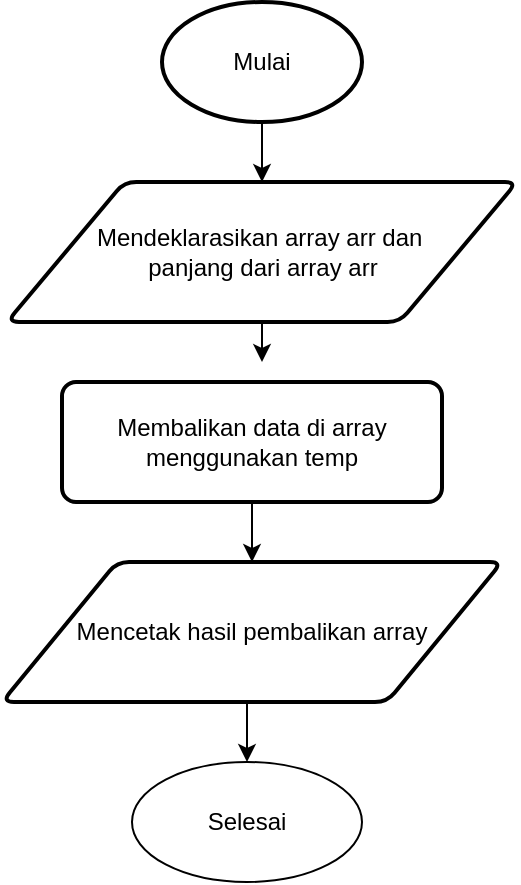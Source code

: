 <mxfile version="26.0.16">
  <diagram name="Halaman-1" id="xo8CmcclQ7L_Nryy-OGh">
    <mxGraphModel dx="1434" dy="784" grid="1" gridSize="10" guides="1" tooltips="1" connect="1" arrows="1" fold="1" page="1" pageScale="1" pageWidth="827" pageHeight="1169" math="0" shadow="0">
      <root>
        <mxCell id="0" />
        <mxCell id="1" parent="0" />
        <mxCell id="6Z9RD0ILjchvAD5ngvGT-6" style="edgeStyle=orthogonalEdgeStyle;rounded=0;orthogonalLoop=1;jettySize=auto;html=1;exitX=0.5;exitY=1;exitDx=0;exitDy=0;exitPerimeter=0;entryX=0.5;entryY=0;entryDx=0;entryDy=0;" edge="1" parent="1" source="6Z9RD0ILjchvAD5ngvGT-1" target="6Z9RD0ILjchvAD5ngvGT-2">
          <mxGeometry relative="1" as="geometry" />
        </mxCell>
        <mxCell id="6Z9RD0ILjchvAD5ngvGT-1" value="Mulai" style="strokeWidth=2;html=1;shape=mxgraph.flowchart.start_1;whiteSpace=wrap;" vertex="1" parent="1">
          <mxGeometry x="390" y="80" width="100" height="60" as="geometry" />
        </mxCell>
        <mxCell id="6Z9RD0ILjchvAD5ngvGT-7" style="edgeStyle=orthogonalEdgeStyle;rounded=0;orthogonalLoop=1;jettySize=auto;html=1;exitX=0.5;exitY=1;exitDx=0;exitDy=0;" edge="1" parent="1" source="6Z9RD0ILjchvAD5ngvGT-2">
          <mxGeometry relative="1" as="geometry">
            <mxPoint x="440" y="260" as="targetPoint" />
          </mxGeometry>
        </mxCell>
        <mxCell id="6Z9RD0ILjchvAD5ngvGT-2" value="Mendeklarasikan array arr dan&amp;nbsp;&lt;div&gt;panjang dari array arr&lt;/div&gt;" style="shape=parallelogram;html=1;strokeWidth=2;perimeter=parallelogramPerimeter;whiteSpace=wrap;rounded=1;arcSize=12;size=0.23;align=center;" vertex="1" parent="1">
          <mxGeometry x="312.5" y="170" width="255" height="70" as="geometry" />
        </mxCell>
        <mxCell id="6Z9RD0ILjchvAD5ngvGT-8" style="edgeStyle=orthogonalEdgeStyle;rounded=0;orthogonalLoop=1;jettySize=auto;html=1;exitX=0.5;exitY=1;exitDx=0;exitDy=0;entryX=0.5;entryY=0;entryDx=0;entryDy=0;" edge="1" parent="1" source="6Z9RD0ILjchvAD5ngvGT-3" target="6Z9RD0ILjchvAD5ngvGT-4">
          <mxGeometry relative="1" as="geometry" />
        </mxCell>
        <mxCell id="6Z9RD0ILjchvAD5ngvGT-3" value="Membalikan data di array menggunakan temp" style="rounded=1;whiteSpace=wrap;html=1;absoluteArcSize=1;arcSize=14;strokeWidth=2;" vertex="1" parent="1">
          <mxGeometry x="340" y="270" width="190" height="60" as="geometry" />
        </mxCell>
        <mxCell id="6Z9RD0ILjchvAD5ngvGT-9" style="edgeStyle=orthogonalEdgeStyle;rounded=0;orthogonalLoop=1;jettySize=auto;html=1;exitX=0.5;exitY=1;exitDx=0;exitDy=0;entryX=0.5;entryY=0;entryDx=0;entryDy=0;" edge="1" parent="1" source="6Z9RD0ILjchvAD5ngvGT-4" target="6Z9RD0ILjchvAD5ngvGT-5">
          <mxGeometry relative="1" as="geometry" />
        </mxCell>
        <mxCell id="6Z9RD0ILjchvAD5ngvGT-4" value="Mencetak hasil pembalikan array" style="shape=parallelogram;html=1;strokeWidth=2;perimeter=parallelogramPerimeter;whiteSpace=wrap;rounded=1;arcSize=12;size=0.23;" vertex="1" parent="1">
          <mxGeometry x="310" y="360" width="250" height="70" as="geometry" />
        </mxCell>
        <mxCell id="6Z9RD0ILjchvAD5ngvGT-5" value="Selesai" style="ellipse;whiteSpace=wrap;html=1;" vertex="1" parent="1">
          <mxGeometry x="375" y="460" width="115" height="60" as="geometry" />
        </mxCell>
      </root>
    </mxGraphModel>
  </diagram>
</mxfile>
